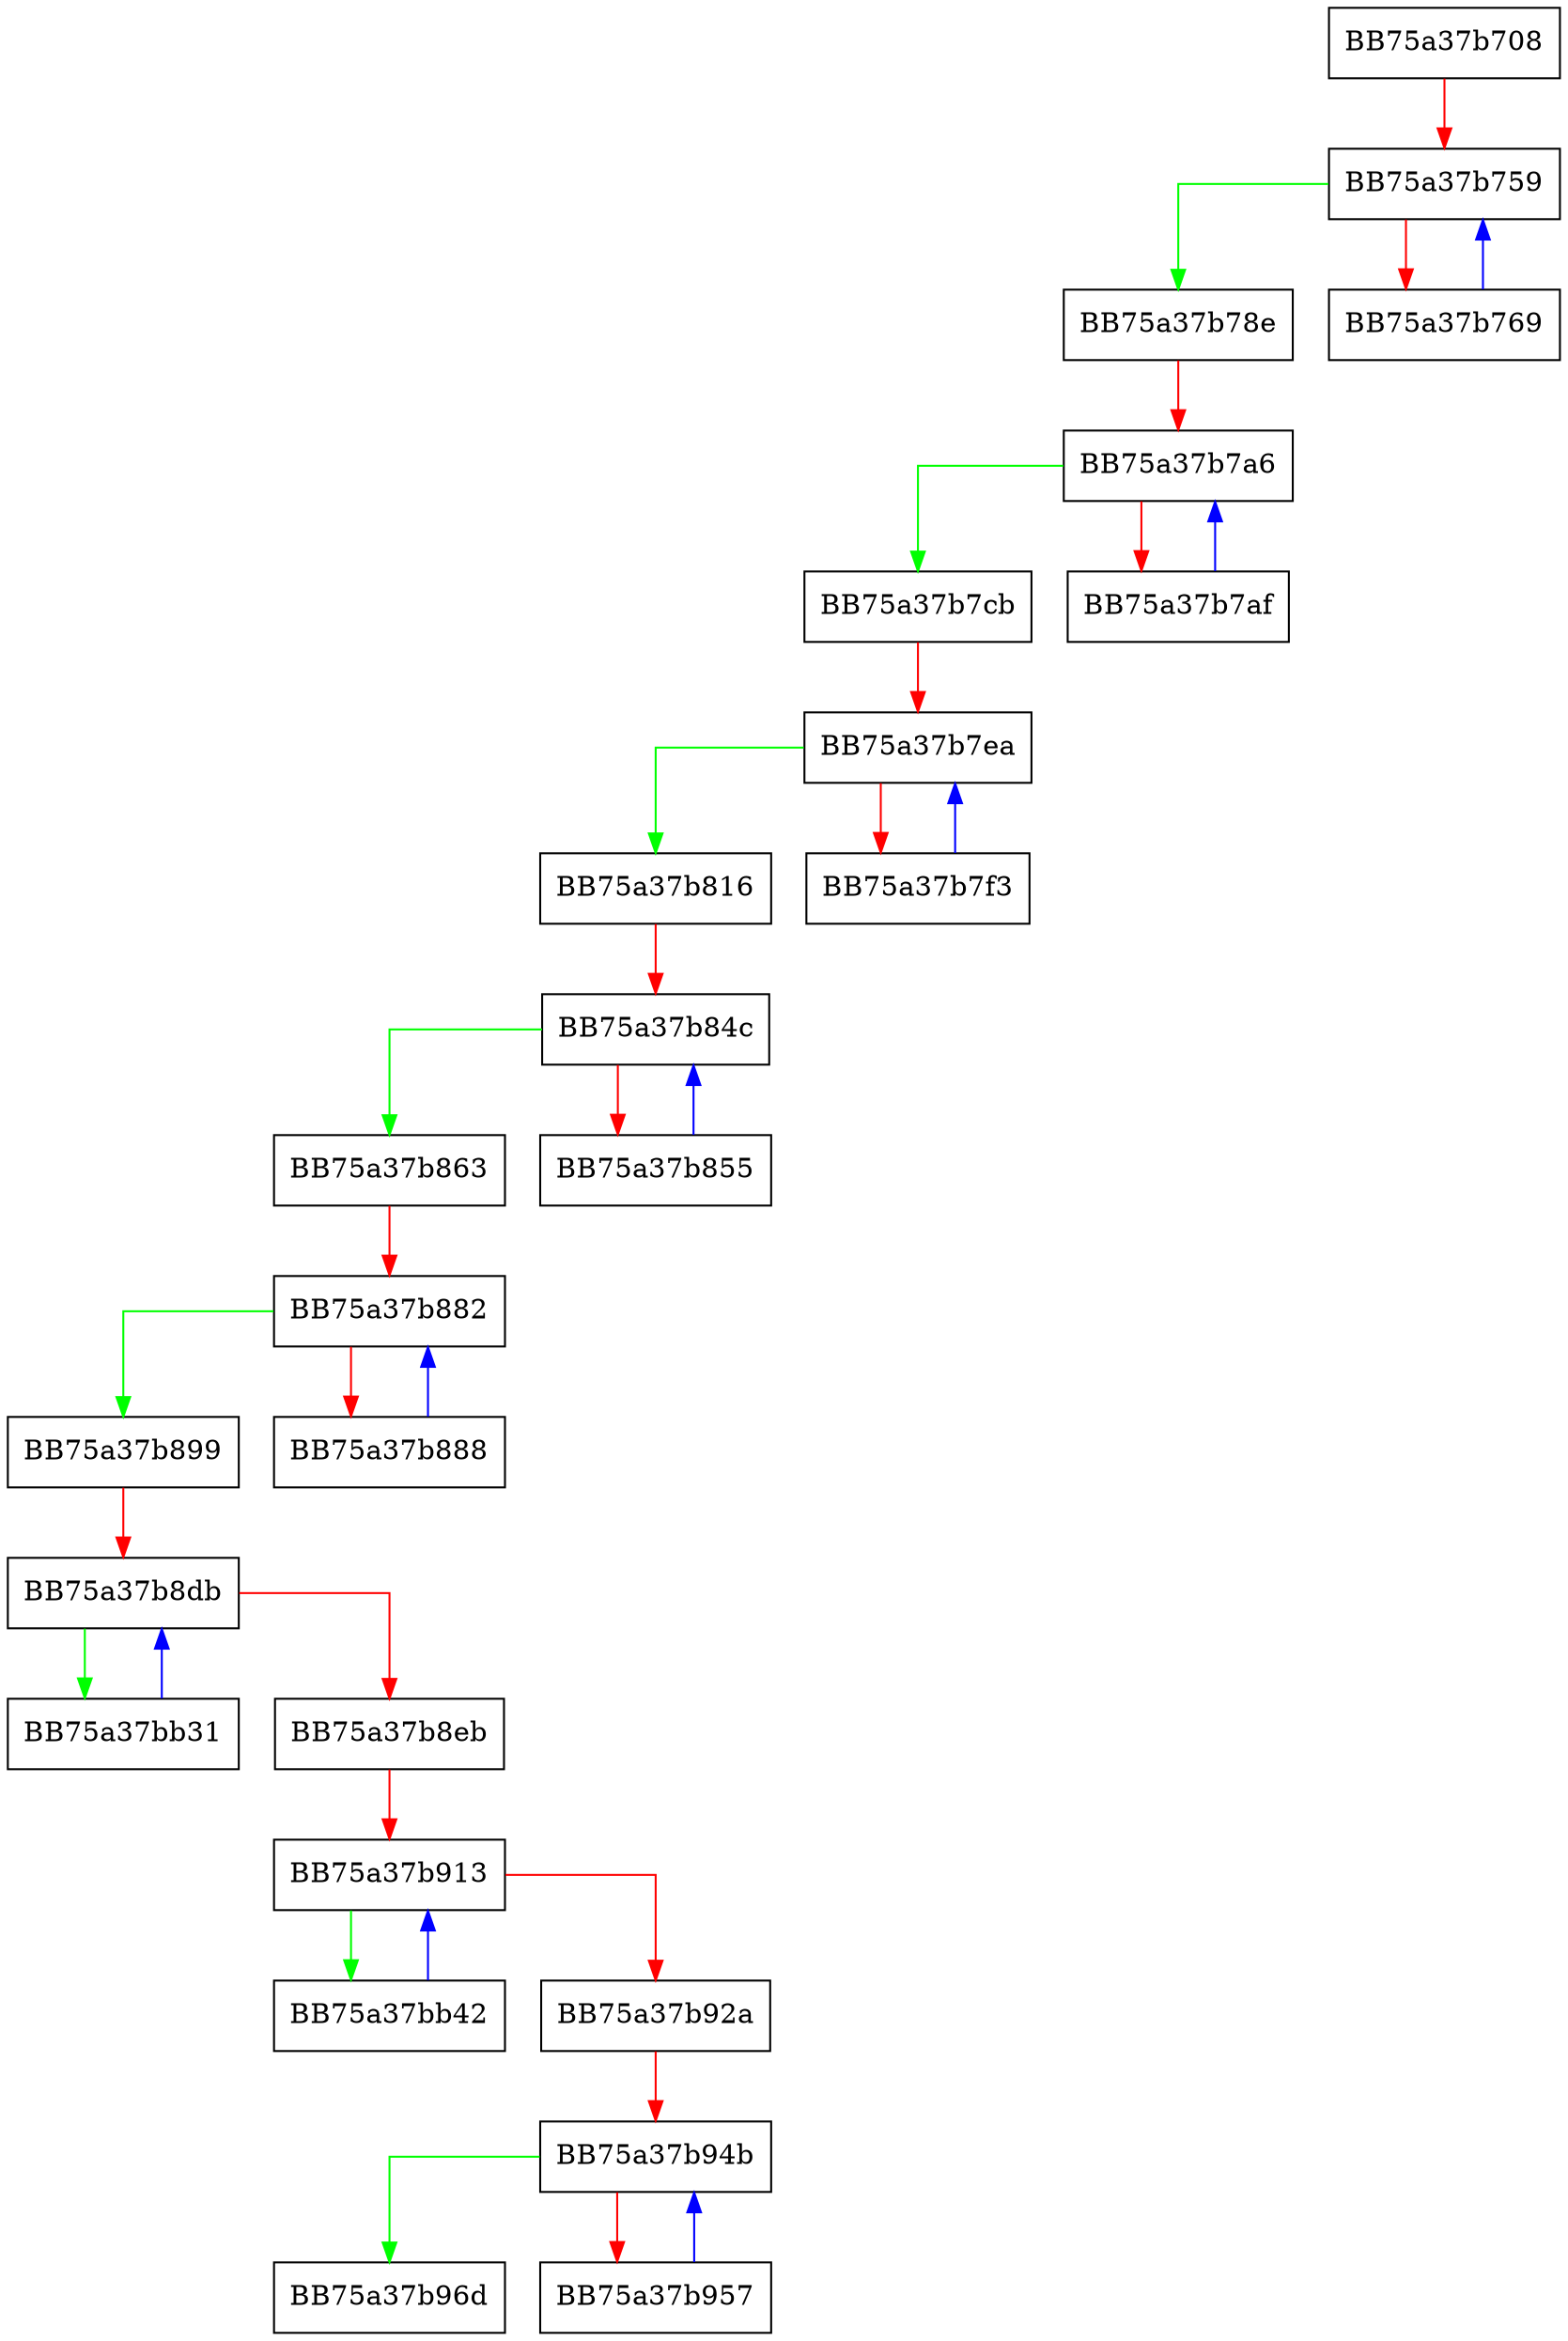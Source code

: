 digraph SavePersistentMetaData {
  node [shape="box"];
  graph [splines=ortho];
  BB75a37b708 -> BB75a37b759 [color="red"];
  BB75a37b759 -> BB75a37b78e [color="green"];
  BB75a37b759 -> BB75a37b769 [color="red"];
  BB75a37b769 -> BB75a37b759 [color="blue"];
  BB75a37b78e -> BB75a37b7a6 [color="red"];
  BB75a37b7a6 -> BB75a37b7cb [color="green"];
  BB75a37b7a6 -> BB75a37b7af [color="red"];
  BB75a37b7af -> BB75a37b7a6 [color="blue"];
  BB75a37b7cb -> BB75a37b7ea [color="red"];
  BB75a37b7ea -> BB75a37b816 [color="green"];
  BB75a37b7ea -> BB75a37b7f3 [color="red"];
  BB75a37b7f3 -> BB75a37b7ea [color="blue"];
  BB75a37b816 -> BB75a37b84c [color="red"];
  BB75a37b84c -> BB75a37b863 [color="green"];
  BB75a37b84c -> BB75a37b855 [color="red"];
  BB75a37b855 -> BB75a37b84c [color="blue"];
  BB75a37b863 -> BB75a37b882 [color="red"];
  BB75a37b882 -> BB75a37b899 [color="green"];
  BB75a37b882 -> BB75a37b888 [color="red"];
  BB75a37b888 -> BB75a37b882 [color="blue"];
  BB75a37b899 -> BB75a37b8db [color="red"];
  BB75a37b8db -> BB75a37bb31 [color="green"];
  BB75a37b8db -> BB75a37b8eb [color="red"];
  BB75a37b8eb -> BB75a37b913 [color="red"];
  BB75a37b913 -> BB75a37bb42 [color="green"];
  BB75a37b913 -> BB75a37b92a [color="red"];
  BB75a37b92a -> BB75a37b94b [color="red"];
  BB75a37b94b -> BB75a37b96d [color="green"];
  BB75a37b94b -> BB75a37b957 [color="red"];
  BB75a37b957 -> BB75a37b94b [color="blue"];
  BB75a37bb31 -> BB75a37b8db [color="blue"];
  BB75a37bb42 -> BB75a37b913 [color="blue"];
}